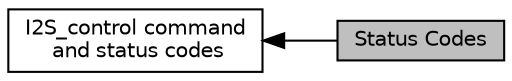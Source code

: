 digraph "Status Codes"
{
  edge [fontname="Helvetica",fontsize="10",labelfontname="Helvetica",labelfontsize="10"];
  node [fontname="Helvetica",fontsize="10",shape=record];
  rankdir=LR;
  Node1 [label="I2S_control command\l and status codes",height=0.2,width=0.4,color="black", fillcolor="white", style="filled",URL="$group___i2_s___c_o_n_t_r_o_l.html"];
  Node0 [label="Status Codes",height=0.2,width=0.4,color="black", fillcolor="grey75", style="filled", fontcolor="black"];
  Node1->Node0 [shape=plaintext, dir="back", style="solid"];
}
